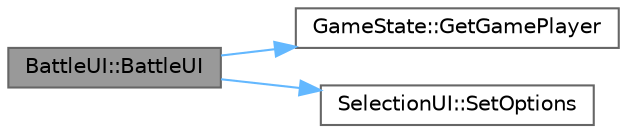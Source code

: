 digraph "BattleUI::BattleUI"
{
 // LATEX_PDF_SIZE
  bgcolor="transparent";
  edge [fontname=Helvetica,fontsize=10,labelfontname=Helvetica,labelfontsize=10];
  node [fontname=Helvetica,fontsize=10,shape=box,height=0.2,width=0.4];
  rankdir="LR";
  Node1 [id="Node000001",label="BattleUI::BattleUI",height=0.2,width=0.4,color="gray40", fillcolor="grey60", style="filled", fontcolor="black",tooltip="Constructs a BattleUI object with the specified Monster."];
  Node1 -> Node2 [id="edge1_Node000001_Node000002",color="steelblue1",style="solid",tooltip=" "];
  Node2 [id="Node000002",label="GameState::GetGamePlayer",height=0.2,width=0.4,color="grey40", fillcolor="white", style="filled",URL="$class_game_state.html#ae9cbe002761ccccece4ff619af1aea05",tooltip=" "];
  Node1 -> Node3 [id="edge2_Node000001_Node000003",color="steelblue1",style="solid",tooltip=" "];
  Node3 [id="Node000003",label="SelectionUI::SetOptions",height=0.2,width=0.4,color="grey40", fillcolor="white", style="filled",URL="$class_selection_u_i.html#a340d528389975077f525f91296da7d3b",tooltip="Sets the options available for selection."];
}
